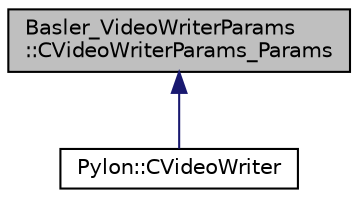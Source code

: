 digraph "Basler_VideoWriterParams::CVideoWriterParams_Params"
{
  edge [fontname="Helvetica",fontsize="10",labelfontname="Helvetica",labelfontsize="10"];
  node [fontname="Helvetica",fontsize="10",shape=record];
  Node1 [label="Basler_VideoWriterParams\l::CVideoWriterParams_Params",height=0.2,width=0.4,color="black", fillcolor="grey75", style="filled", fontcolor="black"];
  Node1 -> Node2 [dir="back",color="midnightblue",fontsize="10",style="solid",fontname="Helvetica"];
  Node2 [label="Pylon::CVideoWriter",height=0.2,width=0.4,color="black", fillcolor="white", style="filled",URL="$class_pylon_1_1_c_video_writer.html",tooltip="Supports writing video files. "];
}
